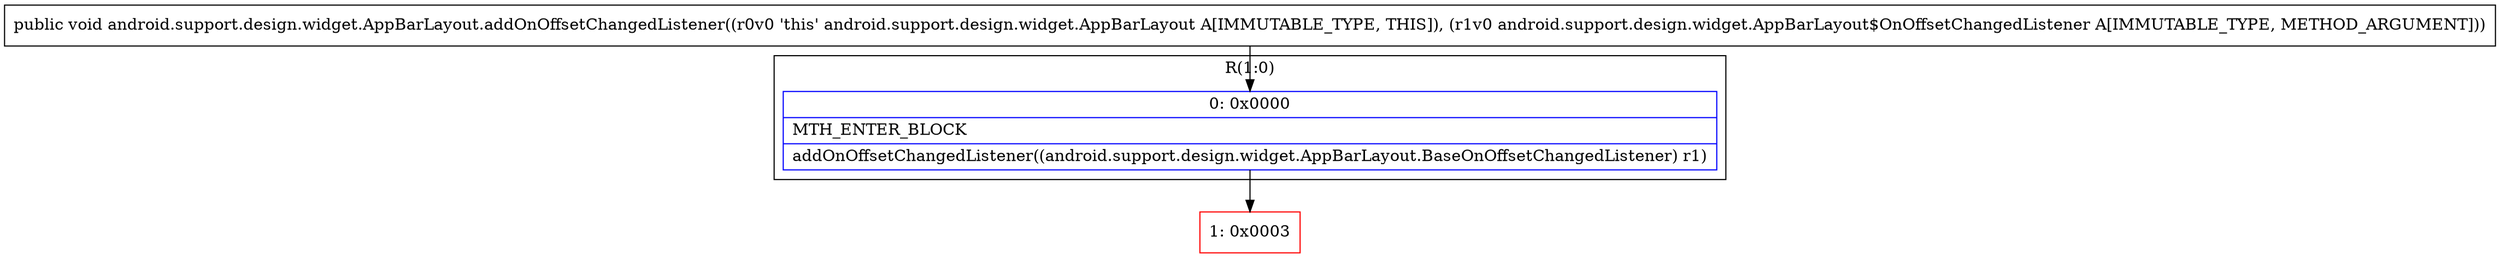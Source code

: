 digraph "CFG forandroid.support.design.widget.AppBarLayout.addOnOffsetChangedListener(Landroid\/support\/design\/widget\/AppBarLayout$OnOffsetChangedListener;)V" {
subgraph cluster_Region_2135142765 {
label = "R(1:0)";
node [shape=record,color=blue];
Node_0 [shape=record,label="{0\:\ 0x0000|MTH_ENTER_BLOCK\l|addOnOffsetChangedListener((android.support.design.widget.AppBarLayout.BaseOnOffsetChangedListener) r1)\l}"];
}
Node_1 [shape=record,color=red,label="{1\:\ 0x0003}"];
MethodNode[shape=record,label="{public void android.support.design.widget.AppBarLayout.addOnOffsetChangedListener((r0v0 'this' android.support.design.widget.AppBarLayout A[IMMUTABLE_TYPE, THIS]), (r1v0 android.support.design.widget.AppBarLayout$OnOffsetChangedListener A[IMMUTABLE_TYPE, METHOD_ARGUMENT])) }"];
MethodNode -> Node_0;
Node_0 -> Node_1;
}

